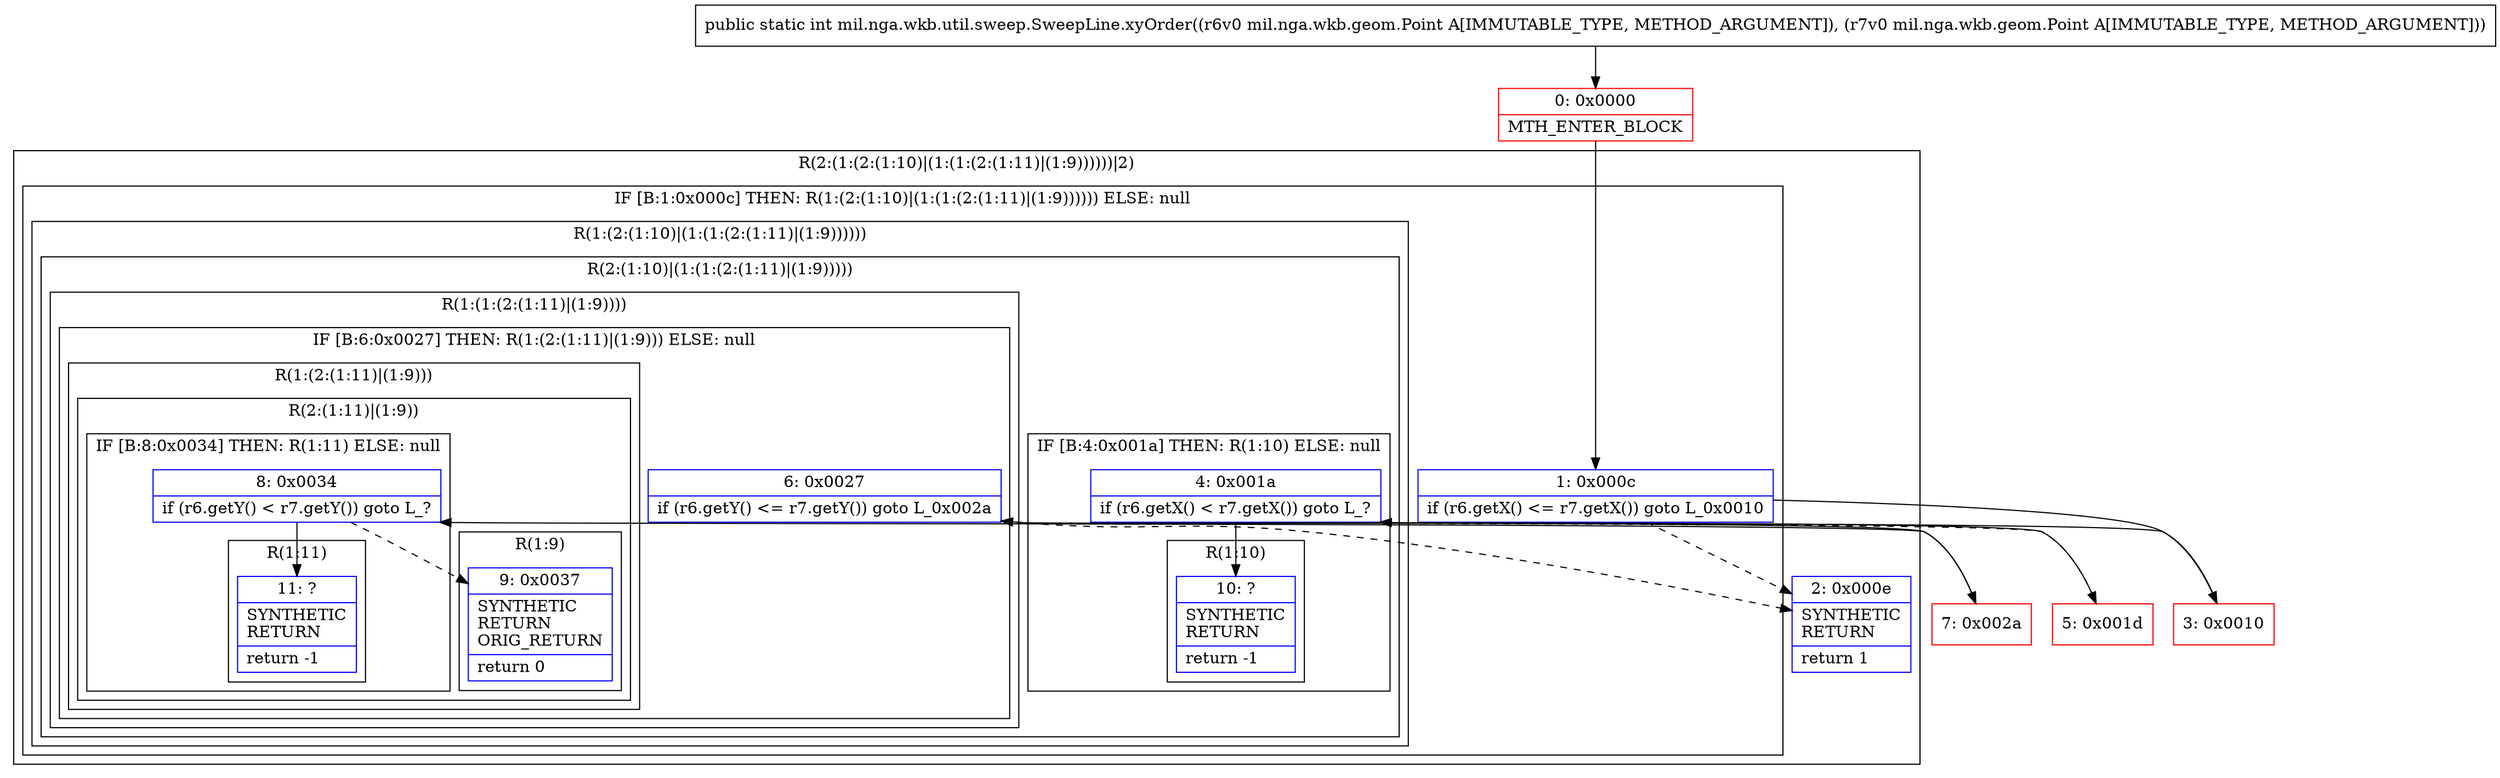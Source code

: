 digraph "CFG formil.nga.wkb.util.sweep.SweepLine.xyOrder(Lmil\/nga\/wkb\/geom\/Point;Lmil\/nga\/wkb\/geom\/Point;)I" {
subgraph cluster_Region_743975701 {
label = "R(2:(1:(2:(1:10)|(1:(1:(2:(1:11)|(1:9))))))|2)";
node [shape=record,color=blue];
subgraph cluster_IfRegion_378415468 {
label = "IF [B:1:0x000c] THEN: R(1:(2:(1:10)|(1:(1:(2:(1:11)|(1:9)))))) ELSE: null";
node [shape=record,color=blue];
Node_1 [shape=record,label="{1\:\ 0x000c|if (r6.getX() \<= r7.getX()) goto L_0x0010\l}"];
subgraph cluster_Region_779649266 {
label = "R(1:(2:(1:10)|(1:(1:(2:(1:11)|(1:9))))))";
node [shape=record,color=blue];
subgraph cluster_Region_904242371 {
label = "R(2:(1:10)|(1:(1:(2:(1:11)|(1:9)))))";
node [shape=record,color=blue];
subgraph cluster_IfRegion_1476927977 {
label = "IF [B:4:0x001a] THEN: R(1:10) ELSE: null";
node [shape=record,color=blue];
Node_4 [shape=record,label="{4\:\ 0x001a|if (r6.getX() \< r7.getX()) goto L_?\l}"];
subgraph cluster_Region_1059763917 {
label = "R(1:10)";
node [shape=record,color=blue];
Node_10 [shape=record,label="{10\:\ ?|SYNTHETIC\lRETURN\l|return \-1\l}"];
}
}
subgraph cluster_Region_1430249162 {
label = "R(1:(1:(2:(1:11)|(1:9))))";
node [shape=record,color=blue];
subgraph cluster_IfRegion_1306831634 {
label = "IF [B:6:0x0027] THEN: R(1:(2:(1:11)|(1:9))) ELSE: null";
node [shape=record,color=blue];
Node_6 [shape=record,label="{6\:\ 0x0027|if (r6.getY() \<= r7.getY()) goto L_0x002a\l}"];
subgraph cluster_Region_1417333806 {
label = "R(1:(2:(1:11)|(1:9)))";
node [shape=record,color=blue];
subgraph cluster_Region_1049400498 {
label = "R(2:(1:11)|(1:9))";
node [shape=record,color=blue];
subgraph cluster_IfRegion_367969319 {
label = "IF [B:8:0x0034] THEN: R(1:11) ELSE: null";
node [shape=record,color=blue];
Node_8 [shape=record,label="{8\:\ 0x0034|if (r6.getY() \< r7.getY()) goto L_?\l}"];
subgraph cluster_Region_2100969907 {
label = "R(1:11)";
node [shape=record,color=blue];
Node_11 [shape=record,label="{11\:\ ?|SYNTHETIC\lRETURN\l|return \-1\l}"];
}
}
subgraph cluster_Region_2133059974 {
label = "R(1:9)";
node [shape=record,color=blue];
Node_9 [shape=record,label="{9\:\ 0x0037|SYNTHETIC\lRETURN\lORIG_RETURN\l|return 0\l}"];
}
}
}
}
}
}
}
}
Node_2 [shape=record,label="{2\:\ 0x000e|SYNTHETIC\lRETURN\l|return 1\l}"];
}
Node_0 [shape=record,color=red,label="{0\:\ 0x0000|MTH_ENTER_BLOCK\l}"];
Node_3 [shape=record,color=red,label="{3\:\ 0x0010}"];
Node_5 [shape=record,color=red,label="{5\:\ 0x001d}"];
Node_7 [shape=record,color=red,label="{7\:\ 0x002a}"];
MethodNode[shape=record,label="{public static int mil.nga.wkb.util.sweep.SweepLine.xyOrder((r6v0 mil.nga.wkb.geom.Point A[IMMUTABLE_TYPE, METHOD_ARGUMENT]), (r7v0 mil.nga.wkb.geom.Point A[IMMUTABLE_TYPE, METHOD_ARGUMENT])) }"];
MethodNode -> Node_0;
Node_1 -> Node_2[style=dashed];
Node_1 -> Node_3;
Node_4 -> Node_5[style=dashed];
Node_4 -> Node_10;
Node_6 -> Node_7;
Node_6 -> Node_2[style=dashed];
Node_8 -> Node_9[style=dashed];
Node_8 -> Node_11;
Node_0 -> Node_1;
Node_3 -> Node_4;
Node_5 -> Node_6;
Node_7 -> Node_8;
}

